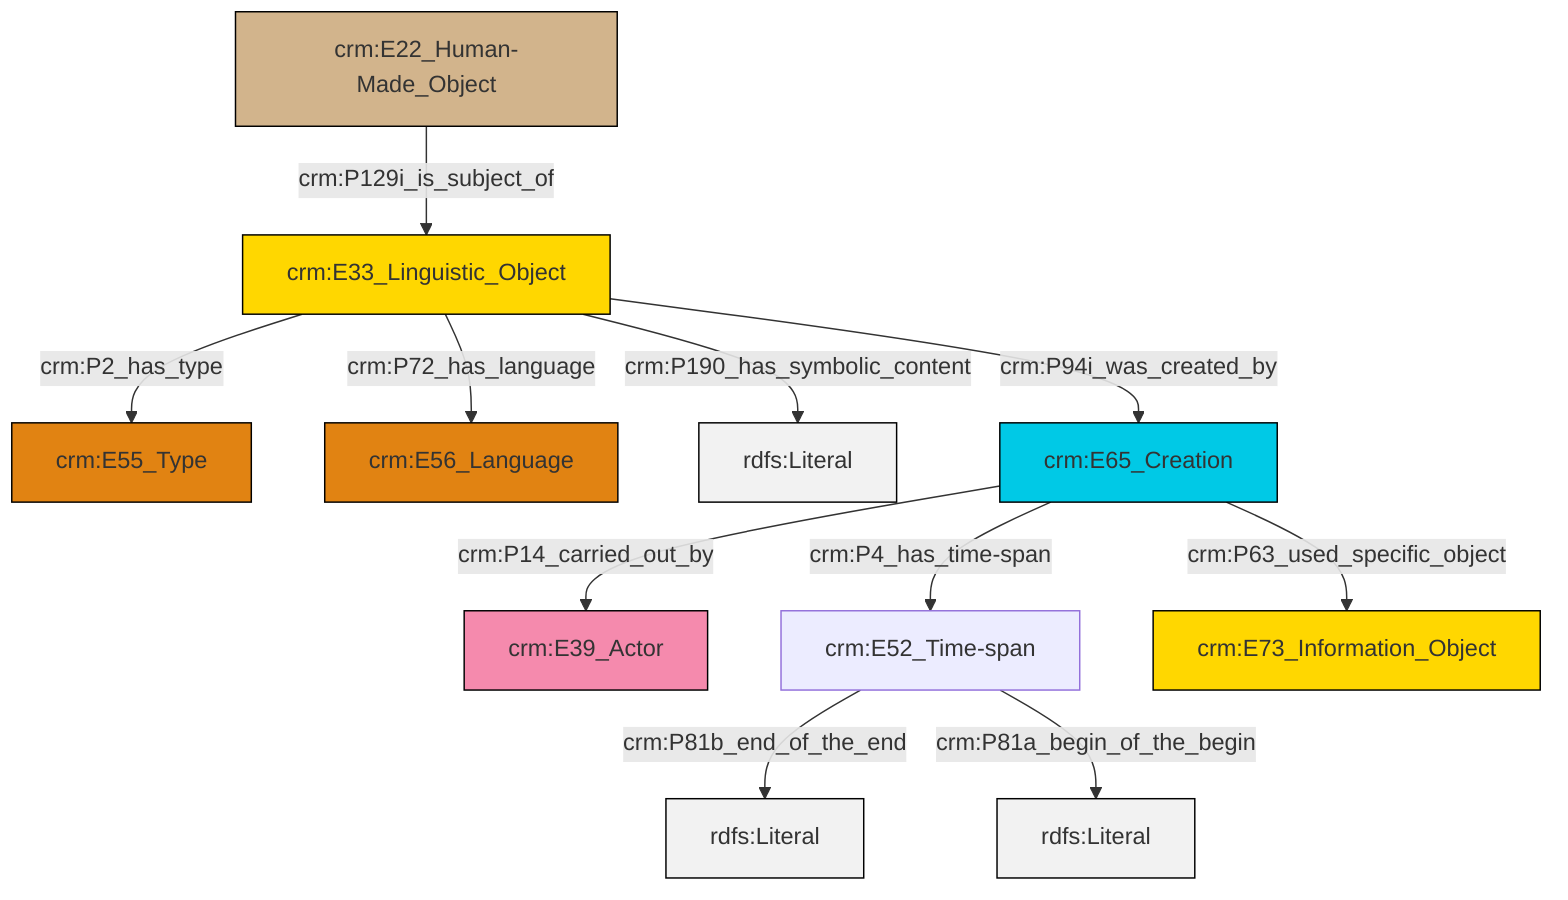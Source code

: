graph TD
classDef Literal fill:#f2f2f2,stroke:#000000;
classDef CRM_Entity fill:#FFFFFF,stroke:#000000;
classDef Temporal_Entity fill:#00C9E6, stroke:#000000;
classDef Type fill:#E18312, stroke:#000000;
classDef Time-Span fill:#2C9C91, stroke:#000000;
classDef Appellation fill:#FFEB7F, stroke:#000000;
classDef Place fill:#008836, stroke:#000000;
classDef Persistent_Item fill:#B266B2, stroke:#000000;
classDef Conceptual_Object fill:#FFD700, stroke:#000000;
classDef Physical_Thing fill:#D2B48C, stroke:#000000;
classDef Actor fill:#f58aad, stroke:#000000;
classDef PC_Classes fill:#4ce600, stroke:#000000;
classDef Multi fill:#cccccc,stroke:#000000;

2["crm:E52_Time-span"]:::Default -->|crm:P81b_end_of_the_end| 3[rdfs:Literal]:::Literal
4["crm:E22_Human-Made_Object"]:::Physical_Thing -->|crm:P129i_is_subject_of| 5["crm:E33_Linguistic_Object"]:::Conceptual_Object
5["crm:E33_Linguistic_Object"]:::Conceptual_Object -->|crm:P2_has_type| 9["crm:E55_Type"]:::Type
5["crm:E33_Linguistic_Object"]:::Conceptual_Object -->|crm:P190_has_symbolic_content| 12[rdfs:Literal]:::Literal
5["crm:E33_Linguistic_Object"]:::Conceptual_Object -->|crm:P94i_was_created_by| 14["crm:E65_Creation"]:::Temporal_Entity
14["crm:E65_Creation"]:::Temporal_Entity -->|crm:P14_carried_out_by| 0["crm:E39_Actor"]:::Actor
14["crm:E65_Creation"]:::Temporal_Entity -->|crm:P63_used_specific_object| 6["crm:E73_Information_Object"]:::Conceptual_Object
14["crm:E65_Creation"]:::Temporal_Entity -->|crm:P4_has_time-span| 2["crm:E52_Time-span"]:::Default
5["crm:E33_Linguistic_Object"]:::Conceptual_Object -->|crm:P72_has_language| 10["crm:E56_Language"]:::Type
2["crm:E52_Time-span"]:::Default -->|crm:P81a_begin_of_the_begin| 18[rdfs:Literal]:::Literal